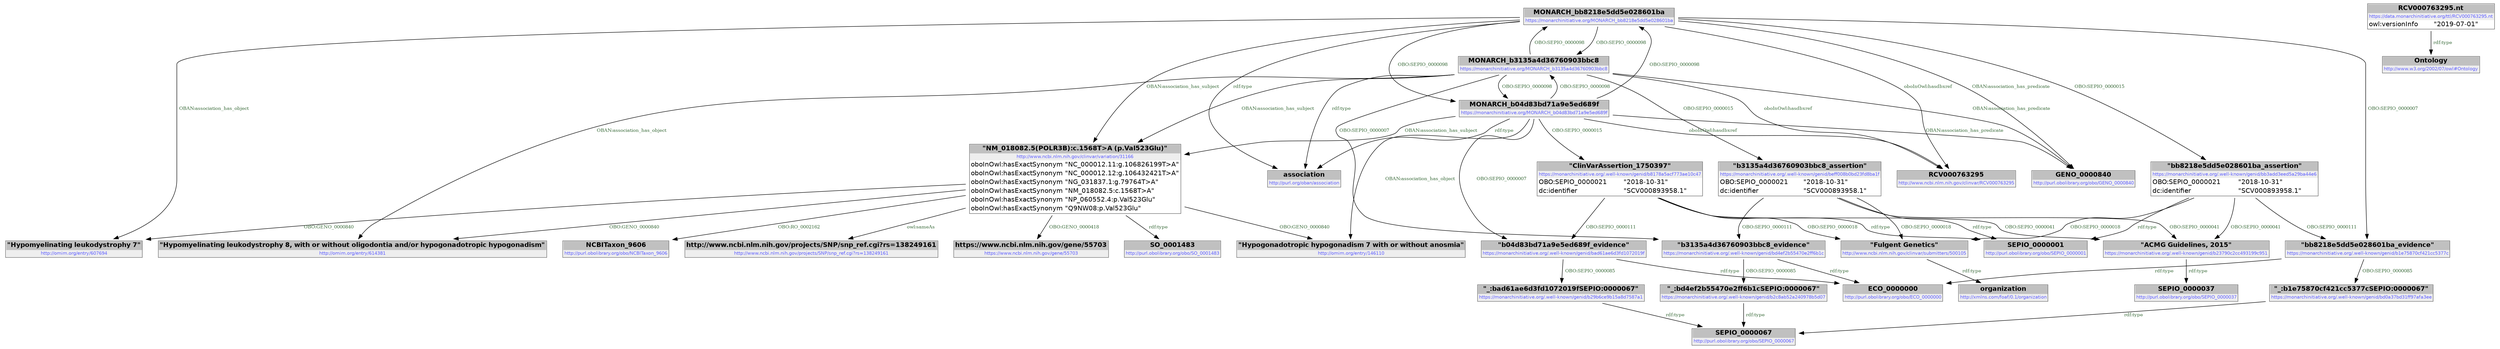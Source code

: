 digraph { 
 node [ fontname="DejaVu Sans" ] ; 
	node0 -> node1 [ color=BLACK, label=< <font point-size='10' color='#336633'>OBO:SEPIO_0000098</font> > ] ;
	node2 -> node3 [ color=BLACK, label=< <font point-size='10' color='#336633'>rdf:type</font> > ] ;
	node0 -> node4 [ color=BLACK, label=< <font point-size='10' color='#336633'>rdf:type</font> > ] ;
	node5 -> node6 [ color=BLACK, label=< <font point-size='10' color='#336633'>OBO:SEPIO_0000085</font> > ] ;
	node0 -> node7 [ color=BLACK, label=< <font point-size='10' color='#336633'>OBO:SEPIO_0000098</font> > ] ;
	node10 -> node11 [ color=BLACK, label=< <font point-size='10' color='#336633'>OBO:SEPIO_0000018</font> > ] ;
	node1 -> node12 [ color=BLACK, label=< <font point-size='10' color='#336633'>OBO:SEPIO_0000007</font> > ] ;
	node13 -> node14 [ color=BLACK, label=< <font point-size='10' color='#336633'>rdf:type</font> > ] ;
	node9 -> node16 [ color=BLACK, label=< <font point-size='10' color='#336633'>rdf:type</font> > ] ;
	node0 -> node10 [ color=BLACK, label=< <font point-size='10' color='#336633'>OBO:SEPIO_0000015</font> > ] ;
	node0 -> node15 [ color=BLACK, label=< <font point-size='10' color='#336633'>OBAN:association_has_subject</font> > ] ;
	node1 -> node17 [ color=BLACK, label=< <font point-size='10' color='#336633'>OBAN:association_has_object</font> > ] ;
	node5 -> node18 [ color=BLACK, label=< <font point-size='10' color='#336633'>rdf:type</font> > ] ;
	node12 -> node2 [ color=BLACK, label=< <font point-size='10' color='#336633'>OBO:SEPIO_0000085</font> > ] ;
	node15 -> node19 [ color=BLACK, label=< <font point-size='10' color='#336633'>OBO:GENO_0000840</font> > ] ;
	node15 -> node20 [ color=BLACK, label=< <font point-size='10' color='#336633'>OBO:RO_0002162</font> > ] ;
	node8 -> node11 [ color=BLACK, label=< <font point-size='10' color='#336633'>OBO:SEPIO_0000018</font> > ] ;
	node21 -> node22 [ color=BLACK, label=< <font point-size='10' color='#336633'>rdf:type</font> > ] ;
	node9 -> node5 [ color=BLACK, label=< <font point-size='10' color='#336633'>OBO:SEPIO_0000111</font> > ] ;
	node23 -> node24 [ color=BLACK, label=< <font point-size='10' color='#336633'>OBO:SEPIO_0000085</font> > ] ;
	node15 -> node25 [ color=BLACK, label=< <font point-size='10' color='#336633'>owl:sameAs</font> > ] ;
	node6 -> node3 [ color=BLACK, label=< <font point-size='10' color='#336633'>rdf:type</font> > ] ;
	node10 -> node13 [ color=BLACK, label=< <font point-size='10' color='#336633'>OBO:SEPIO_0000041</font> > ] ;
	node11 -> node26 [ color=BLACK, label=< <font point-size='10' color='#336633'>rdf:type</font> > ] ;
	node7 -> node5 [ color=BLACK, label=< <font point-size='10' color='#336633'>OBO:SEPIO_0000007</font> > ] ;
	node23 -> node18 [ color=BLACK, label=< <font point-size='10' color='#336633'>rdf:type</font> > ] ;
	node7 -> node4 [ color=BLACK, label=< <font point-size='10' color='#336633'>rdf:type</font> > ] ;
	node1 -> node8 [ color=BLACK, label=< <font point-size='10' color='#336633'>OBO:SEPIO_0000015</font> > ] ;
	node0 -> node27 [ color=BLACK, label=< <font point-size='10' color='#336633'>OBAN:association_has_object</font> > ] ;
	node9 -> node13 [ color=BLACK, label=< <font point-size='10' color='#336633'>OBO:SEPIO_0000041</font> > ] ;
	node1 -> node28 [ color=BLACK, label=< <font point-size='10' color='#336633'>oboInOwl:hasdbxref</font> > ] ;
	node8 -> node13 [ color=BLACK, label=< <font point-size='10' color='#336633'>OBO:SEPIO_0000041</font> > ] ;
	node1 -> node0 [ color=BLACK, label=< <font point-size='10' color='#336633'>OBO:SEPIO_0000098</font> > ] ;
	node7 -> node0 [ color=BLACK, label=< <font point-size='10' color='#336633'>OBO:SEPIO_0000098</font> > ] ;
	node7 -> node19 [ color=BLACK, label=< <font point-size='10' color='#336633'>OBAN:association_has_object</font> > ] ;
	node7 -> node15 [ color=BLACK, label=< <font point-size='10' color='#336633'>OBAN:association_has_subject</font> > ] ;
	node0 -> node29 [ color=BLACK, label=< <font point-size='10' color='#336633'>OBAN:association_has_predicate</font> > ] ;
	node7 -> node29 [ color=BLACK, label=< <font point-size='10' color='#336633'>OBAN:association_has_predicate</font> > ] ;
	node7 -> node1 [ color=BLACK, label=< <font point-size='10' color='#336633'>OBO:SEPIO_0000098</font> > ] ;
	node15 -> node27 [ color=BLACK, label=< <font point-size='10' color='#336633'>OBO:GENO_0000840</font> > ] ;
	node7 -> node28 [ color=BLACK, label=< <font point-size='10' color='#336633'>oboInOwl:hasdbxref</font> > ] ;
	node0 -> node28 [ color=BLACK, label=< <font point-size='10' color='#336633'>oboInOwl:hasdbxref</font> > ] ;
	node15 -> node30 [ color=BLACK, label=< <font point-size='10' color='#336633'>OBO:GENO_0000418</font> > ] ;
	node24 -> node3 [ color=BLACK, label=< <font point-size='10' color='#336633'>rdf:type</font> > ] ;
	node0 -> node23 [ color=BLACK, label=< <font point-size='10' color='#336633'>OBO:SEPIO_0000007</font> > ] ;
	node7 -> node9 [ color=BLACK, label=< <font point-size='10' color='#336633'>OBO:SEPIO_0000015</font> > ] ;
	node15 -> node31 [ color=BLACK, label=< <font point-size='10' color='#336633'>rdf:type</font> > ] ;
	node1 -> node15 [ color=BLACK, label=< <font point-size='10' color='#336633'>OBAN:association_has_subject</font> > ] ;
	node1 -> node29 [ color=BLACK, label=< <font point-size='10' color='#336633'>OBAN:association_has_predicate</font> > ] ;
	node15 -> node17 [ color=BLACK, label=< <font point-size='10' color='#336633'>OBO:GENO_0000840</font> > ] ;
	node10 -> node16 [ color=BLACK, label=< <font point-size='10' color='#336633'>rdf:type</font> > ] ;
	node1 -> node4 [ color=BLACK, label=< <font point-size='10' color='#336633'>rdf:type</font> > ] ;
	node10 -> node23 [ color=BLACK, label=< <font point-size='10' color='#336633'>OBO:SEPIO_0000111</font> > ] ;
	node8 -> node16 [ color=BLACK, label=< <font point-size='10' color='#336633'>rdf:type</font> > ] ;
	node1 -> node7 [ color=BLACK, label=< <font point-size='10' color='#336633'>OBO:SEPIO_0000098</font> > ] ;
	node8 -> node12 [ color=BLACK, label=< <font point-size='10' color='#336633'>OBO:SEPIO_0000111</font> > ] ;
	node12 -> node18 [ color=BLACK, label=< <font point-size='10' color='#336633'>rdf:type</font> > ] ;
	node9 -> node11 [ color=BLACK, label=< <font point-size='10' color='#336633'>OBO:SEPIO_0000018</font> > ] ;
# https://monarchinitiative.org/MONARCH_bb8218e5dd5e028601ba node0
node0 [ shape=none, color=black label=< <table color='#666666' cellborder='0' cellspacing='0' border='1'><tr><td colspan='2' bgcolor='grey'><B>MONARCH_bb8218e5dd5e028601ba</B></td></tr><tr><td href='https://monarchinitiative.org/MONARCH_bb8218e5dd5e028601ba' bgcolor='#eeeeee' colspan='2'><font point-size='10' color='#6666ff'>https://monarchinitiative.org/MONARCH_bb8218e5dd5e028601ba</font></td></tr></table> > ] 
# https://monarchinitiative.org/MONARCH_b3135a4d36760903bbc8 node1
node1 [ shape=none, color=black label=< <table color='#666666' cellborder='0' cellspacing='0' border='1'><tr><td colspan='2' bgcolor='grey'><B>MONARCH_b3135a4d36760903bbc8</B></td></tr><tr><td href='https://monarchinitiative.org/MONARCH_b3135a4d36760903bbc8' bgcolor='#eeeeee' colspan='2'><font point-size='10' color='#6666ff'>https://monarchinitiative.org/MONARCH_b3135a4d36760903bbc8</font></td></tr></table> > ] 
# https://monarchinitiative.org/.well-known/genid/b2c8ab52a240978b5d07 node2
node2 [ shape=none, color=black label=< <table color='#666666' cellborder='0' cellspacing='0' border='1'><tr><td colspan='2' bgcolor='grey'><B>&quot;_:bd4ef2b55470e2ff6b1cSEPIO:0000067&quot;</B></td></tr><tr><td href='https://monarchinitiative.org/.well-known/genid/b2c8ab52a240978b5d07' bgcolor='#eeeeee' colspan='2'><font point-size='10' color='#6666ff'>https://monarchinitiative.org/.well-known/genid/b2c8ab52a240978b5d07</font></td></tr></table> > ] 
# http://purl.obolibrary.org/obo/SEPIO_0000067 node3
node3 [ shape=none, color=black label=< <table color='#666666' cellborder='0' cellspacing='0' border='1'><tr><td colspan='2' bgcolor='grey'><B>SEPIO_0000067</B></td></tr><tr><td href='http://purl.obolibrary.org/obo/SEPIO_0000067' bgcolor='#eeeeee' colspan='2'><font point-size='10' color='#6666ff'>http://purl.obolibrary.org/obo/SEPIO_0000067</font></td></tr></table> > ] 
# http://purl.org/oban/association node4
node4 [ shape=none, color=black label=< <table color='#666666' cellborder='0' cellspacing='0' border='1'><tr><td colspan='2' bgcolor='grey'><B>association</B></td></tr><tr><td href='http://purl.org/oban/association' bgcolor='#eeeeee' colspan='2'><font point-size='10' color='#6666ff'>http://purl.org/oban/association</font></td></tr></table> > ] 
# https://monarchinitiative.org/.well-known/genid/bad61ae6d3fd1072019f node5
node5 [ shape=none, color=black label=< <table color='#666666' cellborder='0' cellspacing='0' border='1'><tr><td colspan='2' bgcolor='grey'><B>&quot;b04d83bd71a9e5ed689f_evidence&quot;</B></td></tr><tr><td href='https://monarchinitiative.org/.well-known/genid/bad61ae6d3fd1072019f' bgcolor='#eeeeee' colspan='2'><font point-size='10' color='#6666ff'>https://monarchinitiative.org/.well-known/genid/bad61ae6d3fd1072019f</font></td></tr></table> > ] 
# https://monarchinitiative.org/.well-known/genid/b29b6ce9b15a8d7587a1 node6
node6 [ shape=none, color=black label=< <table color='#666666' cellborder='0' cellspacing='0' border='1'><tr><td colspan='2' bgcolor='grey'><B>&quot;_:bad61ae6d3fd1072019fSEPIO:0000067&quot;</B></td></tr><tr><td href='https://monarchinitiative.org/.well-known/genid/b29b6ce9b15a8d7587a1' bgcolor='#eeeeee' colspan='2'><font point-size='10' color='#6666ff'>https://monarchinitiative.org/.well-known/genid/b29b6ce9b15a8d7587a1</font></td></tr></table> > ] 
# https://monarchinitiative.org/MONARCH_b04d83bd71a9e5ed689f node7
node7 [ shape=none, color=black label=< <table color='#666666' cellborder='0' cellspacing='0' border='1'><tr><td colspan='2' bgcolor='grey'><B>MONARCH_b04d83bd71a9e5ed689f</B></td></tr><tr><td href='https://monarchinitiative.org/MONARCH_b04d83bd71a9e5ed689f' bgcolor='#eeeeee' colspan='2'><font point-size='10' color='#6666ff'>https://monarchinitiative.org/MONARCH_b04d83bd71a9e5ed689f</font></td></tr></table> > ] 
# https://monarchinitiative.org/.well-known/genid/beff008b0bd23fd8ba1f node8
node8 [ shape=none, color=black label=< <table color='#666666' cellborder='0' cellspacing='0' border='1'><tr><td colspan='2' bgcolor='grey'><B>&quot;b3135a4d36760903bbc8_assertion&quot;</B></td></tr><tr><td href='https://monarchinitiative.org/.well-known/genid/beff008b0bd23fd8ba1f' bgcolor='#eeeeee' colspan='2'><font point-size='10' color='#6666ff'>https://monarchinitiative.org/.well-known/genid/beff008b0bd23fd8ba1f</font></td></tr><tr><td align='left'>OBO:SEPIO_0000021</td><td align='left'>&quot;2018-10-31&quot;</td></tr><tr><td align='left'>dc:identifier</td><td align='left'>&quot;SCV000893958.1&quot;</td></tr></table> > ] 
# https://monarchinitiative.org/.well-known/genid/b8178a5acf773ae10c47 node9
node9 [ shape=none, color=black label=< <table color='#666666' cellborder='0' cellspacing='0' border='1'><tr><td colspan='2' bgcolor='grey'><B>&quot;ClinVarAssertion_1750397&quot;</B></td></tr><tr><td href='https://monarchinitiative.org/.well-known/genid/b8178a5acf773ae10c47' bgcolor='#eeeeee' colspan='2'><font point-size='10' color='#6666ff'>https://monarchinitiative.org/.well-known/genid/b8178a5acf773ae10c47</font></td></tr><tr><td align='left'>OBO:SEPIO_0000021</td><td align='left'>&quot;2018-10-31&quot;</td></tr><tr><td align='left'>dc:identifier</td><td align='left'>&quot;SCV000893958.1&quot;</td></tr></table> > ] 
# https://monarchinitiative.org/.well-known/genid/bb3add3eed5a29ba44e6 node10
node10 [ shape=none, color=black label=< <table color='#666666' cellborder='0' cellspacing='0' border='1'><tr><td colspan='2' bgcolor='grey'><B>&quot;bb8218e5dd5e028601ba_assertion&quot;</B></td></tr><tr><td href='https://monarchinitiative.org/.well-known/genid/bb3add3eed5a29ba44e6' bgcolor='#eeeeee' colspan='2'><font point-size='10' color='#6666ff'>https://monarchinitiative.org/.well-known/genid/bb3add3eed5a29ba44e6</font></td></tr><tr><td align='left'>OBO:SEPIO_0000021</td><td align='left'>&quot;2018-10-31&quot;</td></tr><tr><td align='left'>dc:identifier</td><td align='left'>&quot;SCV000893958.1&quot;</td></tr></table> > ] 
# http://www.ncbi.nlm.nih.gov/clinvar/submitters/500105 node11
node11 [ shape=none, color=black label=< <table color='#666666' cellborder='0' cellspacing='0' border='1'><tr><td colspan='2' bgcolor='grey'><B>&quot;Fulgent Genetics&quot;</B></td></tr><tr><td href='http://www.ncbi.nlm.nih.gov/clinvar/submitters/500105' bgcolor='#eeeeee' colspan='2'><font point-size='10' color='#6666ff'>http://www.ncbi.nlm.nih.gov/clinvar/submitters/500105</font></td></tr></table> > ] 
# https://monarchinitiative.org/.well-known/genid/bd4ef2b55470e2ff6b1c node12
node12 [ shape=none, color=black label=< <table color='#666666' cellborder='0' cellspacing='0' border='1'><tr><td colspan='2' bgcolor='grey'><B>&quot;b3135a4d36760903bbc8_evidence&quot;</B></td></tr><tr><td href='https://monarchinitiative.org/.well-known/genid/bd4ef2b55470e2ff6b1c' bgcolor='#eeeeee' colspan='2'><font point-size='10' color='#6666ff'>https://monarchinitiative.org/.well-known/genid/bd4ef2b55470e2ff6b1c</font></td></tr></table> > ] 
# https://monarchinitiative.org/.well-known/genid/b23790c2cc493199c951 node13
node13 [ shape=none, color=black label=< <table color='#666666' cellborder='0' cellspacing='0' border='1'><tr><td colspan='2' bgcolor='grey'><B>&quot;ACMG Guidelines, 2015&quot;</B></td></tr><tr><td href='https://monarchinitiative.org/.well-known/genid/b23790c2cc493199c951' bgcolor='#eeeeee' colspan='2'><font point-size='10' color='#6666ff'>https://monarchinitiative.org/.well-known/genid/b23790c2cc493199c951</font></td></tr></table> > ] 
# http://purl.obolibrary.org/obo/SEPIO_0000037 node14
node14 [ shape=none, color=black label=< <table color='#666666' cellborder='0' cellspacing='0' border='1'><tr><td colspan='2' bgcolor='grey'><B>SEPIO_0000037</B></td></tr><tr><td href='http://purl.obolibrary.org/obo/SEPIO_0000037' bgcolor='#eeeeee' colspan='2'><font point-size='10' color='#6666ff'>http://purl.obolibrary.org/obo/SEPIO_0000037</font></td></tr></table> > ] 
# http://www.ncbi.nlm.nih.gov/clinvar/variation/31166 node15
node15 [ shape=none, color=black label=< <table color='#666666' cellborder='0' cellspacing='0' border='1'><tr><td colspan='2' bgcolor='grey'><B>&quot;NM_018082.5(POLR3B):c.1568T&gt;A (p.Val523Glu)&quot;</B></td></tr><tr><td href='http://www.ncbi.nlm.nih.gov/clinvar/variation/31166' bgcolor='#eeeeee' colspan='2'><font point-size='10' color='#6666ff'>http://www.ncbi.nlm.nih.gov/clinvar/variation/31166</font></td></tr><tr><td align='left'>oboInOwl:hasExactSynonym</td><td align='left'>&quot;NC_000012.11:g.106826199T&gt;A&quot;</td></tr><tr><td align='left'>oboInOwl:hasExactSynonym</td><td align='left'>&quot;NC_000012.12:g.106432421T&gt;A&quot;</td></tr><tr><td align='left'>oboInOwl:hasExactSynonym</td><td align='left'>&quot;NG_031837.1:g.79764T&gt;A&quot;</td></tr><tr><td align='left'>oboInOwl:hasExactSynonym</td><td align='left'>&quot;NM_018082.5:c.1568T&gt;A&quot;</td></tr><tr><td align='left'>oboInOwl:hasExactSynonym</td><td align='left'>&quot;NP_060552.4:p.Val523Glu&quot;</td></tr><tr><td align='left'>oboInOwl:hasExactSynonym</td><td align='left'>&quot;Q9NW08:p.Val523Glu&quot;</td></tr></table> > ] 
# http://purl.obolibrary.org/obo/SEPIO_0000001 node16
node16 [ shape=none, color=black label=< <table color='#666666' cellborder='0' cellspacing='0' border='1'><tr><td colspan='2' bgcolor='grey'><B>SEPIO_0000001</B></td></tr><tr><td href='http://purl.obolibrary.org/obo/SEPIO_0000001' bgcolor='#eeeeee' colspan='2'><font point-size='10' color='#6666ff'>http://purl.obolibrary.org/obo/SEPIO_0000001</font></td></tr></table> > ] 
# http://omim.org/entry/614381 node17
node17 [ shape=none, color=black label=< <table color='#666666' cellborder='0' cellspacing='0' border='1'><tr><td colspan='2' bgcolor='grey'><B>&quot;Hypomyelinating leukodystrophy 8, with or without oligodontia and/or hypogonadotropic hypogonadism&quot;</B></td></tr><tr><td href='http://omim.org/entry/614381' bgcolor='#eeeeee' colspan='2'><font point-size='10' color='#6666ff'>http://omim.org/entry/614381</font></td></tr></table> > ] 
# http://purl.obolibrary.org/obo/ECO_0000000 node18
node18 [ shape=none, color=black label=< <table color='#666666' cellborder='0' cellspacing='0' border='1'><tr><td colspan='2' bgcolor='grey'><B>ECO_0000000</B></td></tr><tr><td href='http://purl.obolibrary.org/obo/ECO_0000000' bgcolor='#eeeeee' colspan='2'><font point-size='10' color='#6666ff'>http://purl.obolibrary.org/obo/ECO_0000000</font></td></tr></table> > ] 
# http://omim.org/entry/146110 node19
node19 [ shape=none, color=black label=< <table color='#666666' cellborder='0' cellspacing='0' border='1'><tr><td colspan='2' bgcolor='grey'><B>&quot;Hypogonadotropic hypogonadism 7 with or without anosmia&quot;</B></td></tr><tr><td href='http://omim.org/entry/146110' bgcolor='#eeeeee' colspan='2'><font point-size='10' color='#6666ff'>http://omim.org/entry/146110</font></td></tr></table> > ] 
# http://purl.obolibrary.org/obo/NCBITaxon_9606 node20
node20 [ shape=none, color=black label=< <table color='#666666' cellborder='0' cellspacing='0' border='1'><tr><td colspan='2' bgcolor='grey'><B>NCBITaxon_9606</B></td></tr><tr><td href='http://purl.obolibrary.org/obo/NCBITaxon_9606' bgcolor='#eeeeee' colspan='2'><font point-size='10' color='#6666ff'>http://purl.obolibrary.org/obo/NCBITaxon_9606</font></td></tr></table> > ] 
# https://data.monarchinitiative.org/ttl/RCV000763295.nt node21
node21 [ shape=none, color=black label=< <table color='#666666' cellborder='0' cellspacing='0' border='1'><tr><td colspan='2' bgcolor='grey'><B>RCV000763295.nt</B></td></tr><tr><td href='https://data.monarchinitiative.org/ttl/RCV000763295.nt' bgcolor='#eeeeee' colspan='2'><font point-size='10' color='#6666ff'>https://data.monarchinitiative.org/ttl/RCV000763295.nt</font></td></tr><tr><td align='left'>owl:versionInfo</td><td align='left'>&quot;2019-07-01&quot;</td></tr></table> > ] 
# http://www.w3.org/2002/07/owl#Ontology node22
node22 [ shape=none, color=black label=< <table color='#666666' cellborder='0' cellspacing='0' border='1'><tr><td colspan='2' bgcolor='grey'><B>Ontology</B></td></tr><tr><td href='http://www.w3.org/2002/07/owl#Ontology' bgcolor='#eeeeee' colspan='2'><font point-size='10' color='#6666ff'>http://www.w3.org/2002/07/owl#Ontology</font></td></tr></table> > ] 
# https://monarchinitiative.org/.well-known/genid/b1e75870cf421cc5377c node23
node23 [ shape=none, color=black label=< <table color='#666666' cellborder='0' cellspacing='0' border='1'><tr><td colspan='2' bgcolor='grey'><B>&quot;bb8218e5dd5e028601ba_evidence&quot;</B></td></tr><tr><td href='https://monarchinitiative.org/.well-known/genid/b1e75870cf421cc5377c' bgcolor='#eeeeee' colspan='2'><font point-size='10' color='#6666ff'>https://monarchinitiative.org/.well-known/genid/b1e75870cf421cc5377c</font></td></tr></table> > ] 
# https://monarchinitiative.org/.well-known/genid/bd0a37bd31ff97afa3ee node24
node24 [ shape=none, color=black label=< <table color='#666666' cellborder='0' cellspacing='0' border='1'><tr><td colspan='2' bgcolor='grey'><B>&quot;_:b1e75870cf421cc5377cSEPIO:0000067&quot;</B></td></tr><tr><td href='https://monarchinitiative.org/.well-known/genid/bd0a37bd31ff97afa3ee' bgcolor='#eeeeee' colspan='2'><font point-size='10' color='#6666ff'>https://monarchinitiative.org/.well-known/genid/bd0a37bd31ff97afa3ee</font></td></tr></table> > ] 
# http://www.ncbi.nlm.nih.gov/projects/SNP/snp_ref.cgi?rs=138249161 node25
node25 [ shape=none, color=black label=< <table color='#666666' cellborder='0' cellspacing='0' border='1'><tr><td colspan='2' bgcolor='grey'><B>http://www.ncbi.nlm.nih.gov/projects/SNP/snp_ref.cgi?rs=138249161</B></td></tr><tr><td href='http://www.ncbi.nlm.nih.gov/projects/SNP/snp_ref.cgi?rs=138249161' bgcolor='#eeeeee' colspan='2'><font point-size='10' color='#6666ff'>http://www.ncbi.nlm.nih.gov/projects/SNP/snp_ref.cgi?rs=138249161</font></td></tr></table> > ] 
# http://xmlns.com/foaf/0.1/organization node26
node26 [ shape=none, color=black label=< <table color='#666666' cellborder='0' cellspacing='0' border='1'><tr><td colspan='2' bgcolor='grey'><B>organization</B></td></tr><tr><td href='http://xmlns.com/foaf/0.1/organization' bgcolor='#eeeeee' colspan='2'><font point-size='10' color='#6666ff'>http://xmlns.com/foaf/0.1/organization</font></td></tr></table> > ] 
# http://omim.org/entry/607694 node27
node27 [ shape=none, color=black label=< <table color='#666666' cellborder='0' cellspacing='0' border='1'><tr><td colspan='2' bgcolor='grey'><B>&quot;Hypomyelinating leukodystrophy 7&quot;</B></td></tr><tr><td href='http://omim.org/entry/607694' bgcolor='#eeeeee' colspan='2'><font point-size='10' color='#6666ff'>http://omim.org/entry/607694</font></td></tr></table> > ] 
# http://www.ncbi.nlm.nih.gov/clinvar/RCV000763295 node28
node28 [ shape=none, color=black label=< <table color='#666666' cellborder='0' cellspacing='0' border='1'><tr><td colspan='2' bgcolor='grey'><B>RCV000763295</B></td></tr><tr><td href='http://www.ncbi.nlm.nih.gov/clinvar/RCV000763295' bgcolor='#eeeeee' colspan='2'><font point-size='10' color='#6666ff'>http://www.ncbi.nlm.nih.gov/clinvar/RCV000763295</font></td></tr></table> > ] 
# http://purl.obolibrary.org/obo/GENO_0000840 node29
node29 [ shape=none, color=black label=< <table color='#666666' cellborder='0' cellspacing='0' border='1'><tr><td colspan='2' bgcolor='grey'><B>GENO_0000840</B></td></tr><tr><td href='http://purl.obolibrary.org/obo/GENO_0000840' bgcolor='#eeeeee' colspan='2'><font point-size='10' color='#6666ff'>http://purl.obolibrary.org/obo/GENO_0000840</font></td></tr></table> > ] 
# https://www.ncbi.nlm.nih.gov/gene/55703 node30
node30 [ shape=none, color=black label=< <table color='#666666' cellborder='0' cellspacing='0' border='1'><tr><td colspan='2' bgcolor='grey'><B>https://www.ncbi.nlm.nih.gov/gene/55703</B></td></tr><tr><td href='https://www.ncbi.nlm.nih.gov/gene/55703' bgcolor='#eeeeee' colspan='2'><font point-size='10' color='#6666ff'>https://www.ncbi.nlm.nih.gov/gene/55703</font></td></tr></table> > ] 
# http://purl.obolibrary.org/obo/SO_0001483 node31
node31 [ shape=none, color=black label=< <table color='#666666' cellborder='0' cellspacing='0' border='1'><tr><td colspan='2' bgcolor='grey'><B>SO_0001483</B></td></tr><tr><td href='http://purl.obolibrary.org/obo/SO_0001483' bgcolor='#eeeeee' colspan='2'><font point-size='10' color='#6666ff'>http://purl.obolibrary.org/obo/SO_0001483</font></td></tr></table> > ] 
}

